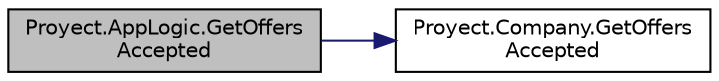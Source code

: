 digraph "Proyect.AppLogic.GetOffersAccepted"
{
 // INTERACTIVE_SVG=YES
 // LATEX_PDF_SIZE
  edge [fontname="Helvetica",fontsize="10",labelfontname="Helvetica",labelfontsize="10"];
  node [fontname="Helvetica",fontsize="10",shape=record];
  rankdir="LR";
  Node1 [label="Proyect.AppLogic.GetOffers\lAccepted",height=0.2,width=0.4,color="black", fillcolor="grey75", style="filled", fontcolor="black",tooltip="Obtiene un string con la indicando si sus ofertas fueron o no fueron aceptadas, en caso de que si,..."];
  Node1 -> Node2 [color="midnightblue",fontsize="10",style="solid",fontname="Helvetica"];
  Node2 [label="Proyect.Company.GetOffers\lAccepted",height=0.2,width=0.4,color="black", fillcolor="white", style="filled",URL="$classProyect_1_1Company.html#a5e519233b63a3380f9adf3bccab63c6e",tooltip="Obtiene un string con todas las ofertas que fueron o no fueron aceptadas por emprendedores(por expert..."];
}
